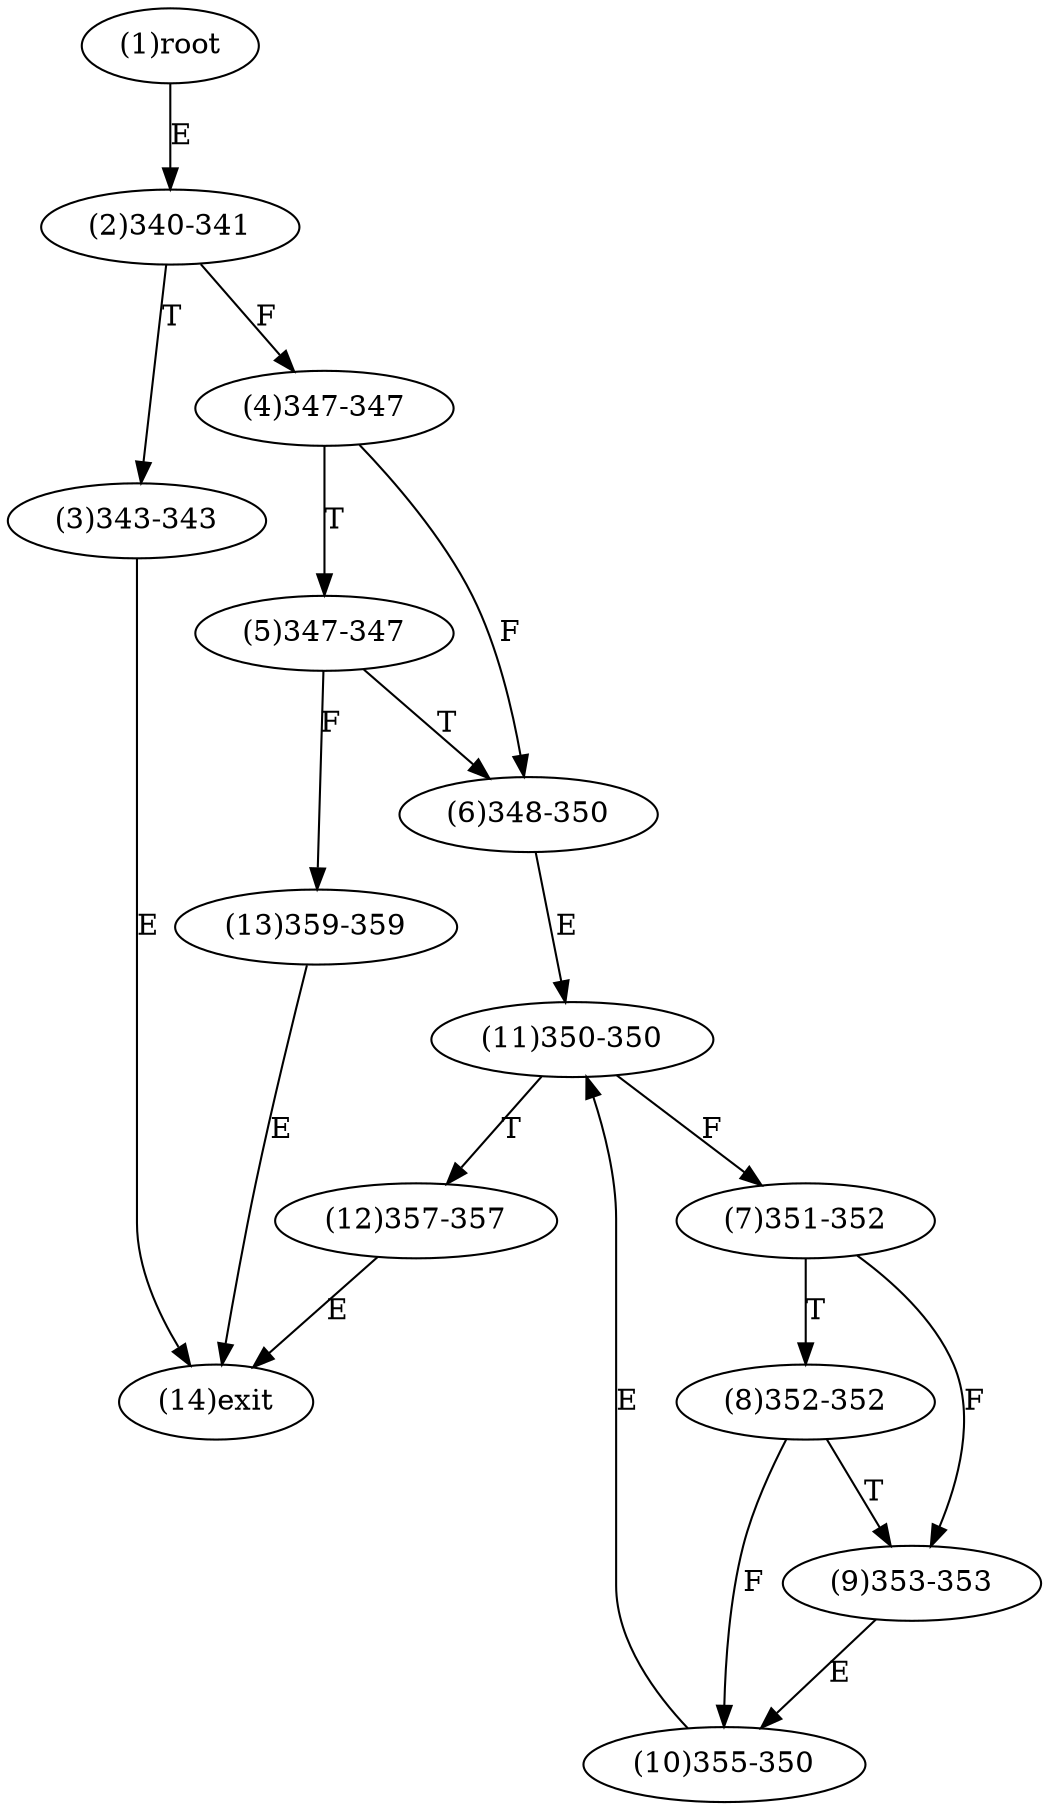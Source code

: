 digraph "" { 
1[ label="(1)root"];
2[ label="(2)340-341"];
3[ label="(3)343-343"];
4[ label="(4)347-347"];
5[ label="(5)347-347"];
6[ label="(6)348-350"];
7[ label="(7)351-352"];
8[ label="(8)352-352"];
9[ label="(9)353-353"];
10[ label="(10)355-350"];
11[ label="(11)350-350"];
12[ label="(12)357-357"];
13[ label="(13)359-359"];
14[ label="(14)exit"];
1->2[ label="E"];
2->4[ label="F"];
2->3[ label="T"];
3->14[ label="E"];
4->6[ label="F"];
4->5[ label="T"];
5->13[ label="F"];
5->6[ label="T"];
6->11[ label="E"];
7->9[ label="F"];
7->8[ label="T"];
8->10[ label="F"];
8->9[ label="T"];
9->10[ label="E"];
10->11[ label="E"];
11->7[ label="F"];
11->12[ label="T"];
12->14[ label="E"];
13->14[ label="E"];
}